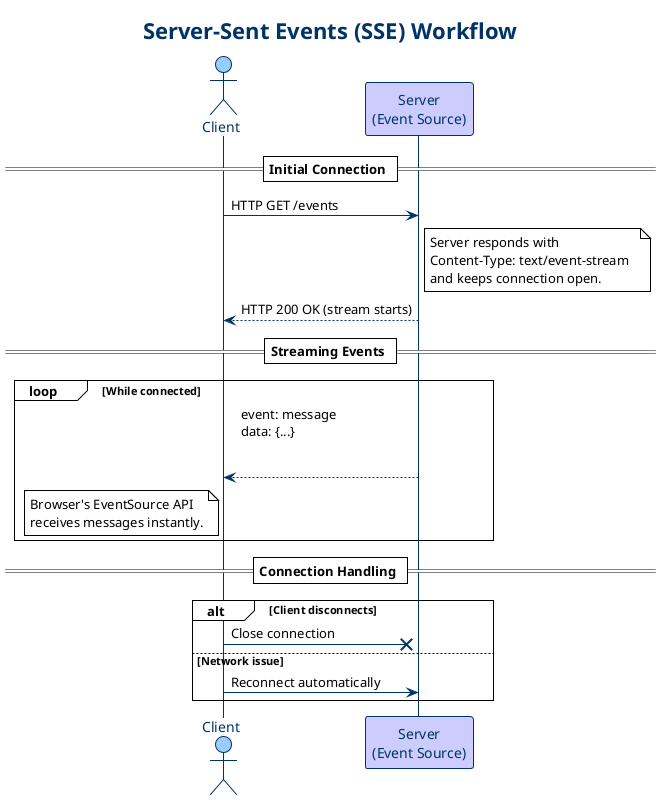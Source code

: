 @startuml
!theme plain

' Title and styling
title Server-Sent Events (SSE) Workflow
skinparam titleFontSize 22
skinparam titleFontColor #003366
skinparam sequence {
    ArrowColor #003366
    ActorBorderColor #003366
    ActorFontColor #003366
    LifeLineBorderColor #003366
    LifeLineBackgroundColor #E6F0FF
    ParticipantBorderColor #003366
    ParticipantBackgroundColor #F7FBFF
    ParticipantFontColor #003366
    NoteBackgroundColor #FFFBE6
    NoteBorderColor #FFCC00
}

actor Client as C #99CCFF
participant "Server\n(Event Source)" as S #CCCCFF

== Initial Connection ==
C -> S: HTTP GET /events  
note right of S
  Server responds with  
  Content-Type: text/event-stream  
  and keeps connection open.
end note
S --> C: HTTP 200 OK (stream starts)

== Streaming Events ==
loop While connected
    S --> C: event: message\ndata: {...}\n\n
    note left of C
      Browser's EventSource API  
      receives messages instantly.
    end note
end

== Connection Handling ==
alt Client disconnects
    C -x S: Close connection
else Network issue
    C -> S: Reconnect automatically
end

@enduml
